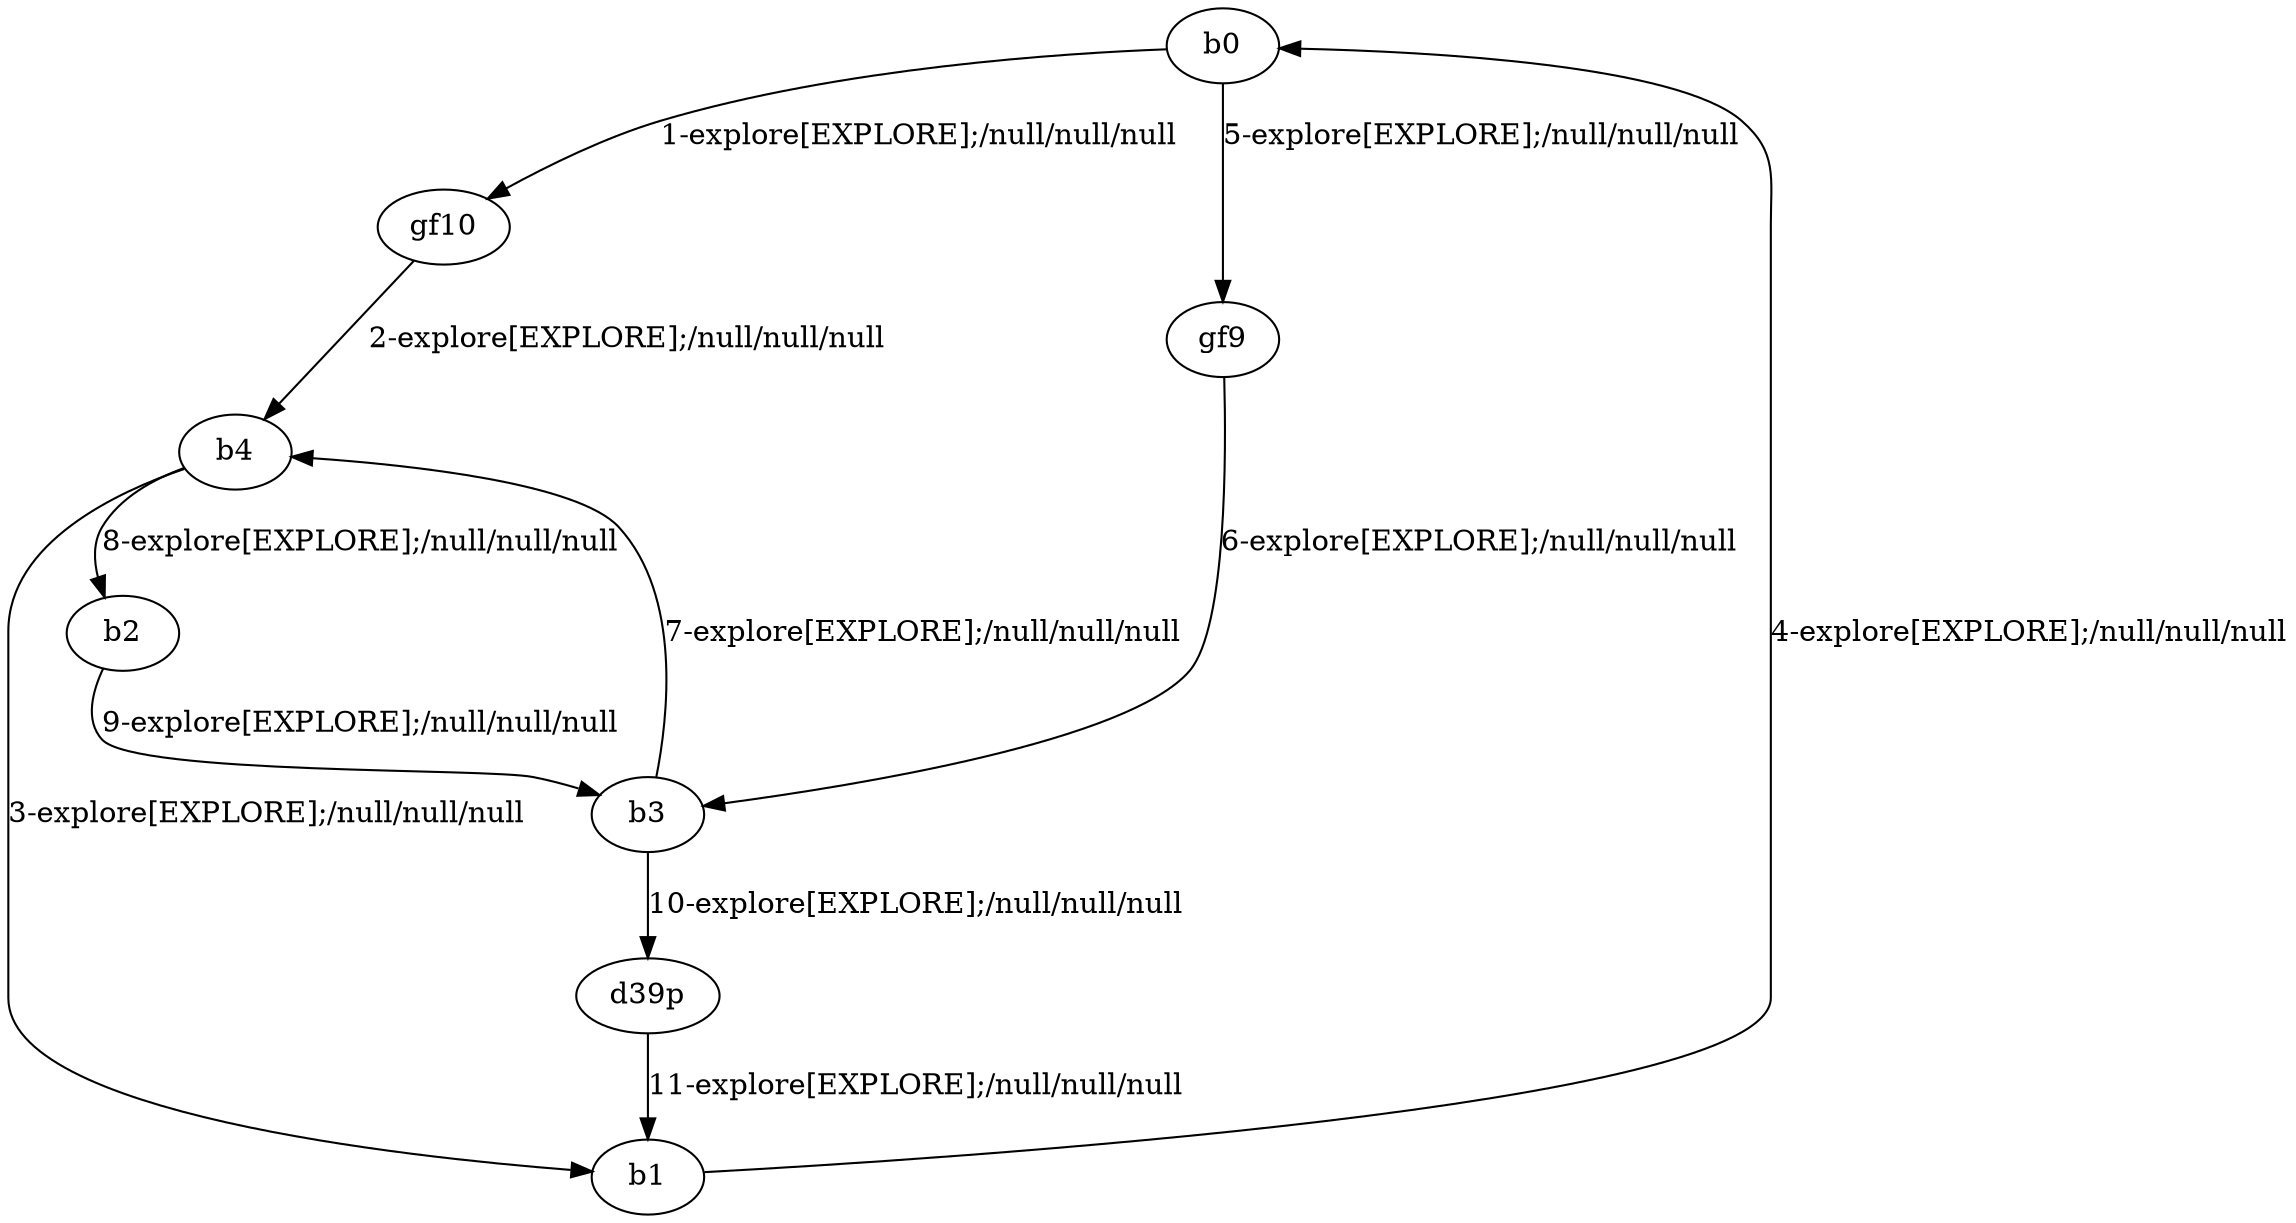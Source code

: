 # Total number of goals covered by this test: 1
# d39p --> b1

digraph g {
"b0" -> "gf10" [label = "1-explore[EXPLORE];/null/null/null"];
"gf10" -> "b4" [label = "2-explore[EXPLORE];/null/null/null"];
"b4" -> "b1" [label = "3-explore[EXPLORE];/null/null/null"];
"b1" -> "b0" [label = "4-explore[EXPLORE];/null/null/null"];
"b0" -> "gf9" [label = "5-explore[EXPLORE];/null/null/null"];
"gf9" -> "b3" [label = "6-explore[EXPLORE];/null/null/null"];
"b3" -> "b4" [label = "7-explore[EXPLORE];/null/null/null"];
"b4" -> "b2" [label = "8-explore[EXPLORE];/null/null/null"];
"b2" -> "b3" [label = "9-explore[EXPLORE];/null/null/null"];
"b3" -> "d39p" [label = "10-explore[EXPLORE];/null/null/null"];
"d39p" -> "b1" [label = "11-explore[EXPLORE];/null/null/null"];
}